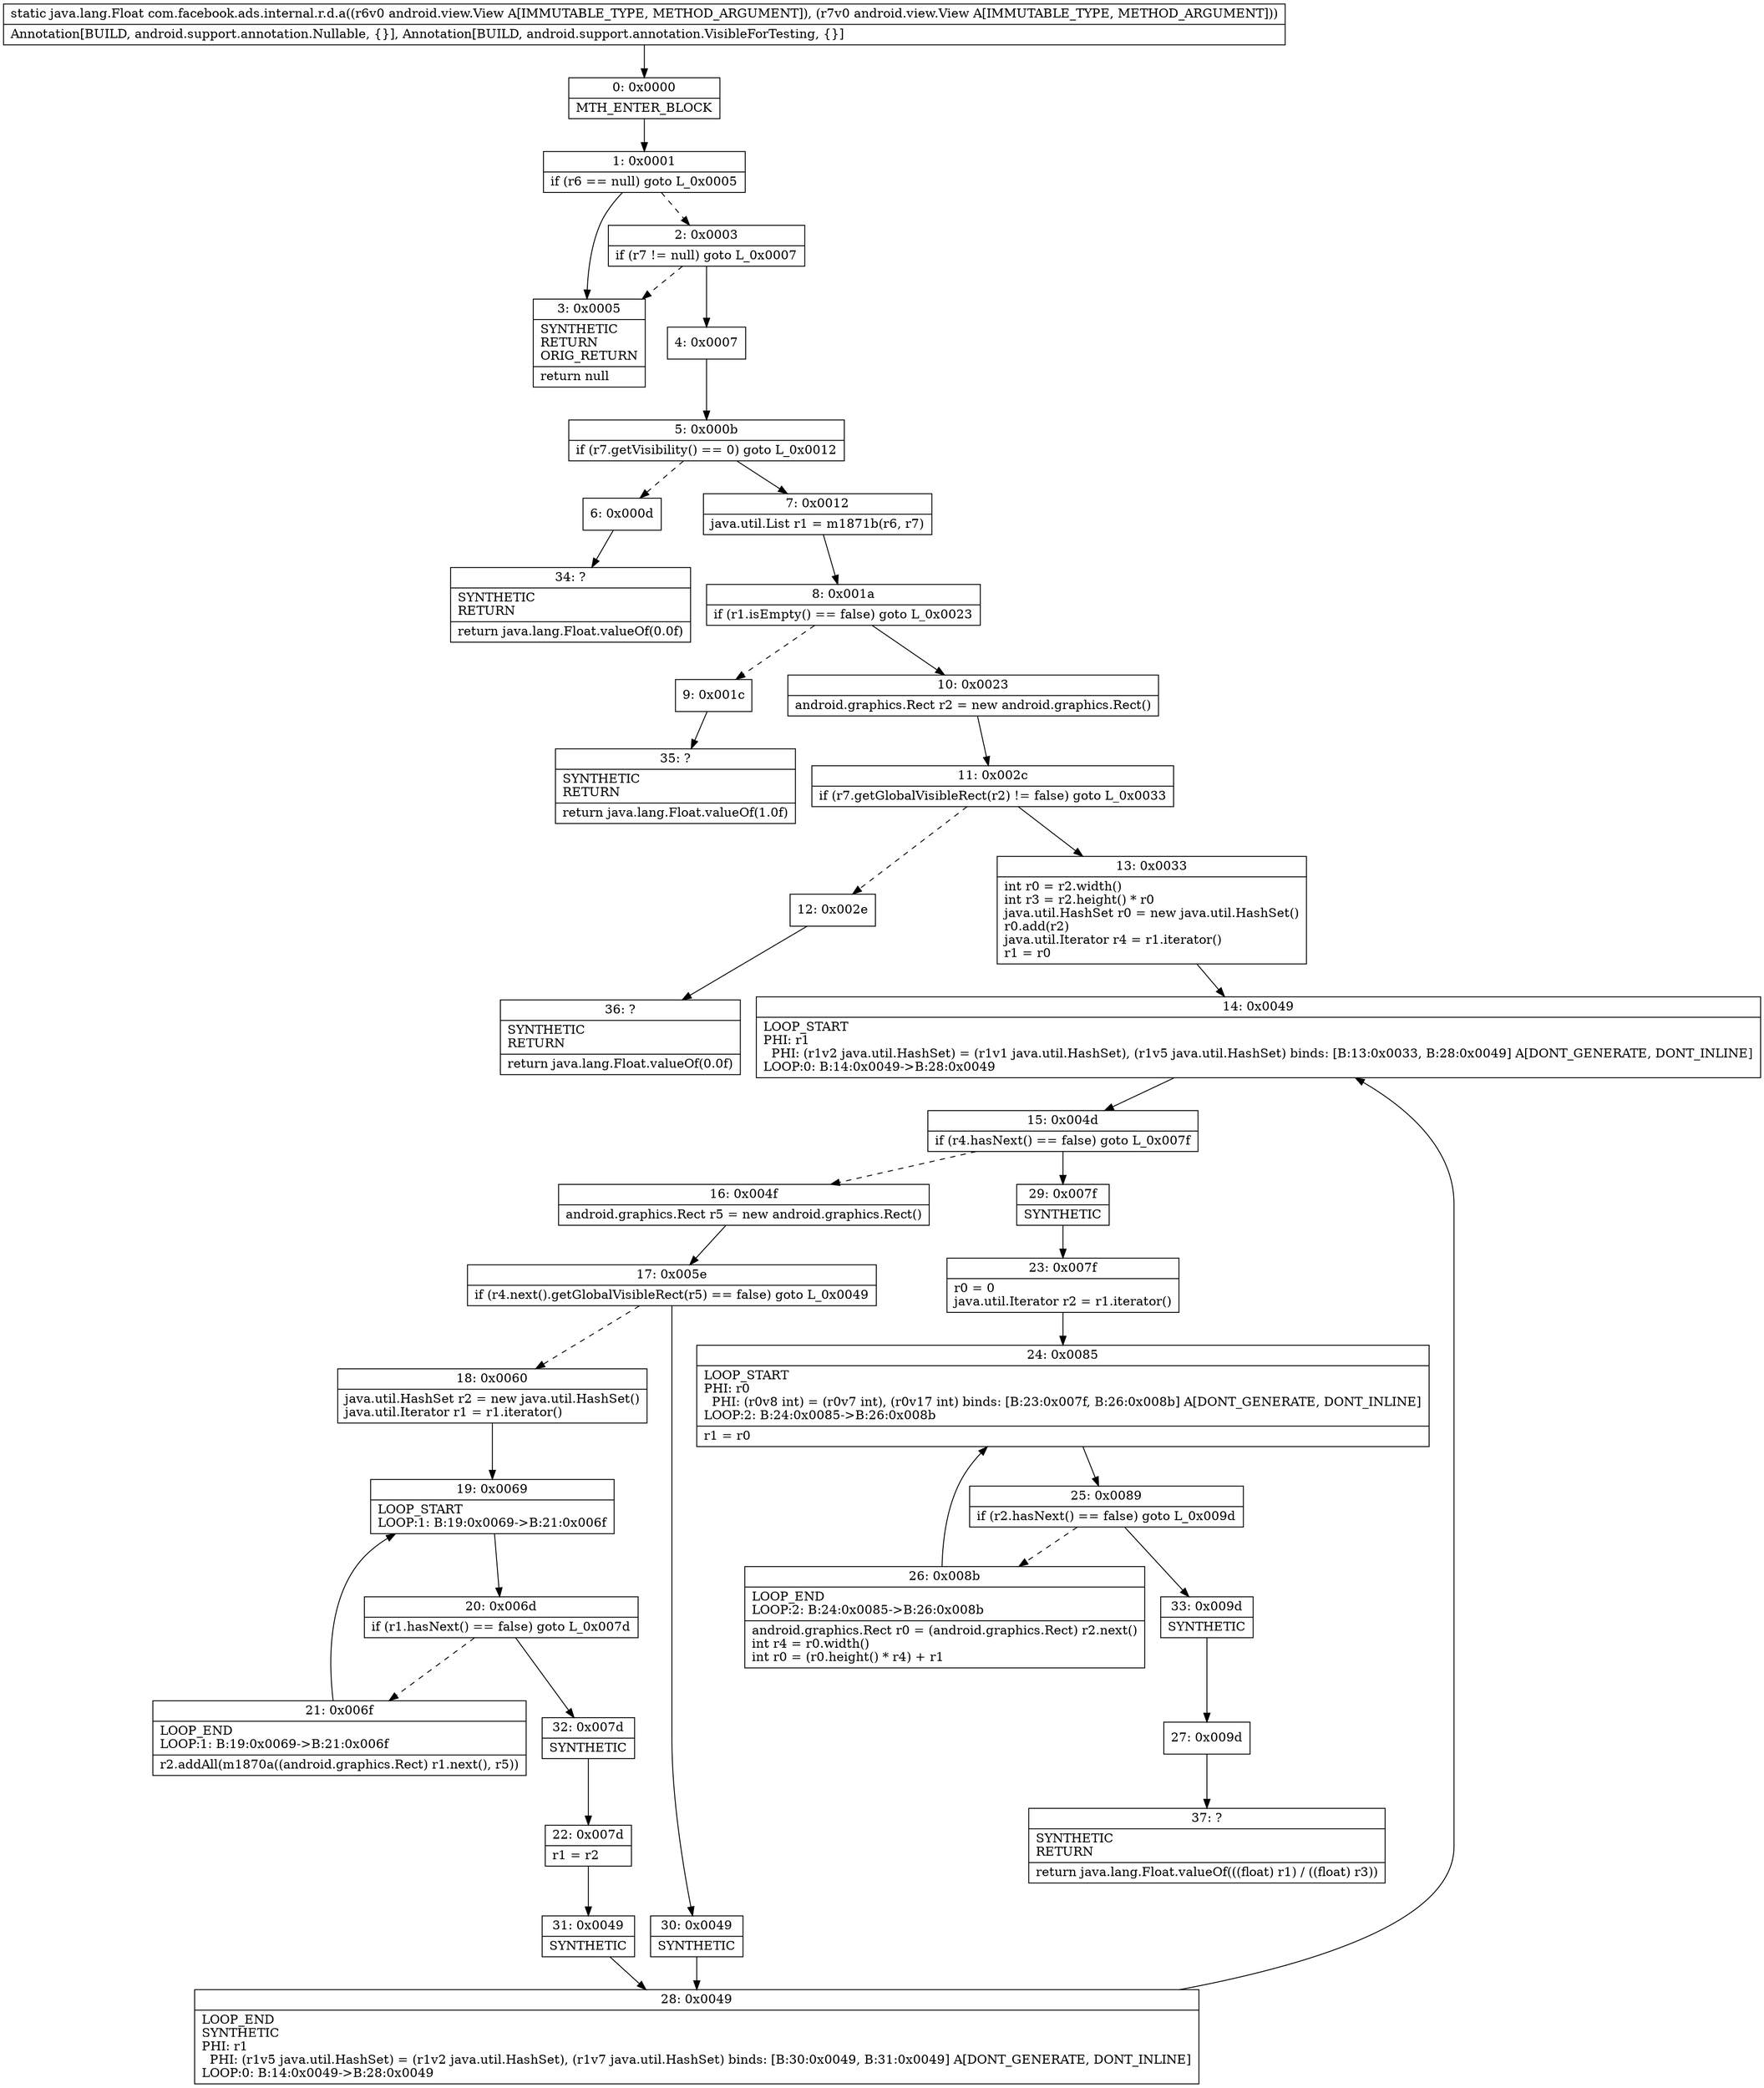 digraph "CFG forcom.facebook.ads.internal.r.d.a(Landroid\/view\/View;Landroid\/view\/View;)Ljava\/lang\/Float;" {
Node_0 [shape=record,label="{0\:\ 0x0000|MTH_ENTER_BLOCK\l}"];
Node_1 [shape=record,label="{1\:\ 0x0001|if (r6 == null) goto L_0x0005\l}"];
Node_2 [shape=record,label="{2\:\ 0x0003|if (r7 != null) goto L_0x0007\l}"];
Node_3 [shape=record,label="{3\:\ 0x0005|SYNTHETIC\lRETURN\lORIG_RETURN\l|return null\l}"];
Node_4 [shape=record,label="{4\:\ 0x0007}"];
Node_5 [shape=record,label="{5\:\ 0x000b|if (r7.getVisibility() == 0) goto L_0x0012\l}"];
Node_6 [shape=record,label="{6\:\ 0x000d}"];
Node_7 [shape=record,label="{7\:\ 0x0012|java.util.List r1 = m1871b(r6, r7)\l}"];
Node_8 [shape=record,label="{8\:\ 0x001a|if (r1.isEmpty() == false) goto L_0x0023\l}"];
Node_9 [shape=record,label="{9\:\ 0x001c}"];
Node_10 [shape=record,label="{10\:\ 0x0023|android.graphics.Rect r2 = new android.graphics.Rect()\l}"];
Node_11 [shape=record,label="{11\:\ 0x002c|if (r7.getGlobalVisibleRect(r2) != false) goto L_0x0033\l}"];
Node_12 [shape=record,label="{12\:\ 0x002e}"];
Node_13 [shape=record,label="{13\:\ 0x0033|int r0 = r2.width()\lint r3 = r2.height() * r0\ljava.util.HashSet r0 = new java.util.HashSet()\lr0.add(r2)\ljava.util.Iterator r4 = r1.iterator()\lr1 = r0\l}"];
Node_14 [shape=record,label="{14\:\ 0x0049|LOOP_START\lPHI: r1 \l  PHI: (r1v2 java.util.HashSet) = (r1v1 java.util.HashSet), (r1v5 java.util.HashSet) binds: [B:13:0x0033, B:28:0x0049] A[DONT_GENERATE, DONT_INLINE]\lLOOP:0: B:14:0x0049\-\>B:28:0x0049\l}"];
Node_15 [shape=record,label="{15\:\ 0x004d|if (r4.hasNext() == false) goto L_0x007f\l}"];
Node_16 [shape=record,label="{16\:\ 0x004f|android.graphics.Rect r5 = new android.graphics.Rect()\l}"];
Node_17 [shape=record,label="{17\:\ 0x005e|if (r4.next().getGlobalVisibleRect(r5) == false) goto L_0x0049\l}"];
Node_18 [shape=record,label="{18\:\ 0x0060|java.util.HashSet r2 = new java.util.HashSet()\ljava.util.Iterator r1 = r1.iterator()\l}"];
Node_19 [shape=record,label="{19\:\ 0x0069|LOOP_START\lLOOP:1: B:19:0x0069\-\>B:21:0x006f\l}"];
Node_20 [shape=record,label="{20\:\ 0x006d|if (r1.hasNext() == false) goto L_0x007d\l}"];
Node_21 [shape=record,label="{21\:\ 0x006f|LOOP_END\lLOOP:1: B:19:0x0069\-\>B:21:0x006f\l|r2.addAll(m1870a((android.graphics.Rect) r1.next(), r5))\l}"];
Node_22 [shape=record,label="{22\:\ 0x007d|r1 = r2\l}"];
Node_23 [shape=record,label="{23\:\ 0x007f|r0 = 0\ljava.util.Iterator r2 = r1.iterator()\l}"];
Node_24 [shape=record,label="{24\:\ 0x0085|LOOP_START\lPHI: r0 \l  PHI: (r0v8 int) = (r0v7 int), (r0v17 int) binds: [B:23:0x007f, B:26:0x008b] A[DONT_GENERATE, DONT_INLINE]\lLOOP:2: B:24:0x0085\-\>B:26:0x008b\l|r1 = r0\l}"];
Node_25 [shape=record,label="{25\:\ 0x0089|if (r2.hasNext() == false) goto L_0x009d\l}"];
Node_26 [shape=record,label="{26\:\ 0x008b|LOOP_END\lLOOP:2: B:24:0x0085\-\>B:26:0x008b\l|android.graphics.Rect r0 = (android.graphics.Rect) r2.next()\lint r4 = r0.width()\lint r0 = (r0.height() * r4) + r1\l}"];
Node_27 [shape=record,label="{27\:\ 0x009d}"];
Node_28 [shape=record,label="{28\:\ 0x0049|LOOP_END\lSYNTHETIC\lPHI: r1 \l  PHI: (r1v5 java.util.HashSet) = (r1v2 java.util.HashSet), (r1v7 java.util.HashSet) binds: [B:30:0x0049, B:31:0x0049] A[DONT_GENERATE, DONT_INLINE]\lLOOP:0: B:14:0x0049\-\>B:28:0x0049\l}"];
Node_29 [shape=record,label="{29\:\ 0x007f|SYNTHETIC\l}"];
Node_30 [shape=record,label="{30\:\ 0x0049|SYNTHETIC\l}"];
Node_31 [shape=record,label="{31\:\ 0x0049|SYNTHETIC\l}"];
Node_32 [shape=record,label="{32\:\ 0x007d|SYNTHETIC\l}"];
Node_33 [shape=record,label="{33\:\ 0x009d|SYNTHETIC\l}"];
Node_34 [shape=record,label="{34\:\ ?|SYNTHETIC\lRETURN\l|return java.lang.Float.valueOf(0.0f)\l}"];
Node_35 [shape=record,label="{35\:\ ?|SYNTHETIC\lRETURN\l|return java.lang.Float.valueOf(1.0f)\l}"];
Node_36 [shape=record,label="{36\:\ ?|SYNTHETIC\lRETURN\l|return java.lang.Float.valueOf(0.0f)\l}"];
Node_37 [shape=record,label="{37\:\ ?|SYNTHETIC\lRETURN\l|return java.lang.Float.valueOf(((float) r1) \/ ((float) r3))\l}"];
MethodNode[shape=record,label="{static java.lang.Float com.facebook.ads.internal.r.d.a((r6v0 android.view.View A[IMMUTABLE_TYPE, METHOD_ARGUMENT]), (r7v0 android.view.View A[IMMUTABLE_TYPE, METHOD_ARGUMENT]))  | Annotation[BUILD, android.support.annotation.Nullable, \{\}], Annotation[BUILD, android.support.annotation.VisibleForTesting, \{\}]\l}"];
MethodNode -> Node_0;
Node_0 -> Node_1;
Node_1 -> Node_2[style=dashed];
Node_1 -> Node_3;
Node_2 -> Node_3[style=dashed];
Node_2 -> Node_4;
Node_4 -> Node_5;
Node_5 -> Node_6[style=dashed];
Node_5 -> Node_7;
Node_6 -> Node_34;
Node_7 -> Node_8;
Node_8 -> Node_9[style=dashed];
Node_8 -> Node_10;
Node_9 -> Node_35;
Node_10 -> Node_11;
Node_11 -> Node_12[style=dashed];
Node_11 -> Node_13;
Node_12 -> Node_36;
Node_13 -> Node_14;
Node_14 -> Node_15;
Node_15 -> Node_16[style=dashed];
Node_15 -> Node_29;
Node_16 -> Node_17;
Node_17 -> Node_18[style=dashed];
Node_17 -> Node_30;
Node_18 -> Node_19;
Node_19 -> Node_20;
Node_20 -> Node_21[style=dashed];
Node_20 -> Node_32;
Node_21 -> Node_19;
Node_22 -> Node_31;
Node_23 -> Node_24;
Node_24 -> Node_25;
Node_25 -> Node_26[style=dashed];
Node_25 -> Node_33;
Node_26 -> Node_24;
Node_27 -> Node_37;
Node_28 -> Node_14;
Node_29 -> Node_23;
Node_30 -> Node_28;
Node_31 -> Node_28;
Node_32 -> Node_22;
Node_33 -> Node_27;
}

